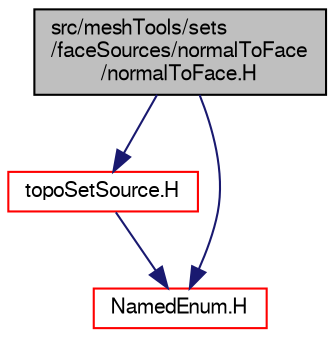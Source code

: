 digraph "src/meshTools/sets/faceSources/normalToFace/normalToFace.H"
{
  bgcolor="transparent";
  edge [fontname="FreeSans",fontsize="10",labelfontname="FreeSans",labelfontsize="10"];
  node [fontname="FreeSans",fontsize="10",shape=record];
  Node0 [label="src/meshTools/sets\l/faceSources/normalToFace\l/normalToFace.H",height=0.2,width=0.4,color="black", fillcolor="grey75", style="filled", fontcolor="black"];
  Node0 -> Node1 [color="midnightblue",fontsize="10",style="solid",fontname="FreeSans"];
  Node1 [label="topoSetSource.H",height=0.2,width=0.4,color="red",URL="$a08159.html"];
  Node1 -> Node79 [color="midnightblue",fontsize="10",style="solid",fontname="FreeSans"];
  Node79 [label="NamedEnum.H",height=0.2,width=0.4,color="red",URL="$a08783.html"];
  Node0 -> Node79 [color="midnightblue",fontsize="10",style="solid",fontname="FreeSans"];
}
